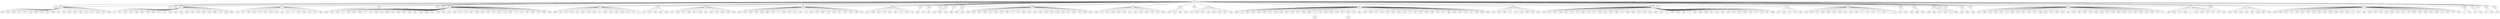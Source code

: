 graph G {
"178";
"191";
"396";
"88";
"225";
"350";
"311";
"135";
"341";
"448";
"208";
"9";
"391";
"226";
"7";
"66";
"249";
"24";
"182";
"301";
"331";
"188";
"94";
"106";
"224";
"351";
"358";
"394";
"399";
"339";
"50";
"132";
"470";
"123";
"424";
"28";
"300";
"298";
"367";
"131";
"89";
"412";
"200";
"257";
"153";
"222";
"78";
"205";
"82";
"149";
"333";
"141";
"138";
"231";
"217";
"158";
"56";
"228";
"201";
"449";
"345";
"209";
"245";
"417";
"377";
"169";
"32";
"179";
"139";
"317";
"282";
"458";
"262";
"133";
"491";
"253";
"202";
"114";
"43";
"472";
"218";
"229";
"18";
"211";
"455";
"232";
"214";
"328";
"411";
"23";
"100";
"237";
"383";
"97";
"364";
"393";
"416";
"19";
"302";
"194";
"198";
"401";
"8";
"439";
"421";
"260";
"407";
"349";
"241";
"387";
"79";
"471";
"156";
"432";
"294";
"388";
"461";
"442";
"322";
"1";
"33";
"366";
"487";
"248";
"52";
"177";
"90";
"186";
"426";
"480";
"6";
"63";
"285";
"382";
"3";
"266";
"452";
"493";
"406";
"233";
"436";
"496";
"318";
"386";
"357";
"65";
"360";
"203";
"115";
"482";
"263";
"429";
"274";
"22";
"238";
"338";
"30";
"165";
"185";
"112";
"239";
"295";
"220";
"196";
"180";
"408";
"181";
"433";
"275";
"310";
"46";
"72";
"287";
"39";
"41";
"361";
"378";
"250";
"113";
"271";
"327";
"98";
"374";
"451";
"164";
"243";
"189";
"466";
"462";
"101";
"163";
"213";
"25";
"223";
"356";
"457";
"76";
"160";
"299";
"365";
"184";
"434";
"48";
"144";
"323";
"463";
"75";
"309";
"353";
"20";
"497";
"236";
"244";
"161";
"128";
"479";
"143";
"441";
"344";
"210";
"454";
"103";
"71";
"284";
"438";
"174";
"355";
"435";
"120";
"423";
"195";
"172";
"293";
"469";
"330";
"277";
"221";
"370";
"21";
"392";
"291";
"402";
"348";
"488";
"375";
"276";
"70";
"362";
"51";
"376";
"5";
"437";
"37";
"118";
"422";
"476";
"380";
"498";
"259";
"324";
"122";
"265";
"27";
"379";
"460";
"314";
"167";
"352";
"431";
"289";
"199";
"62";
"13";
"155";
"145";
"335";
"110";
"40";
"93";
"227";
"325";
"64";
"42";
"347";
"117";
"108";
"176";
"35";
"105";
"389";
"494";
"474";
"478";
"321";
"206";
"404";
"47";
"255";
"381";
"258";
"235";
"495";
"83";
"368";
"288";
"187";
"281";
"304";
"219";
"385";
"104";
"267";
"272";
"296";
"413";
"418";
"410";
"125";
"107";
"95";
"119";
"286";
"467";
"38";
"319";
"405";
"166";
"124";
"485";
"150";
"484";
"69";
"140";
"343";
"359";
"60";
"354";
"430";
"306";
"49";
"303";
"192";
"216";
"395";
"492";
"445";
"61";
"96";
"86";
"230";
"67";
"337";
"320";
"173";
"151";
"34";
"31";
"489";
"154";
"175";
"102";
"242";
"477";
"475";
"363";
"171";
"251";
"12";
"4";
"427";
"453";
"336";
"278";
"444";
"215";
"136";
"428";
"234";
"340";
"129";
"246";
"92";
"26";
"17";
"84";
"400";
"142";
"81";
"130";
"240";
"14";
"16";
"247";
"372";
"464";
"342";
"116";
"146";
"147";
"91";
"159";
"403";
"440";
"315";
"483";
"170";
"307";
"207";
"36";
"499";
"261";
"456";
"481";
"465";
"157";
"425";
"415";
"292";
"420";
"384";
"68";
"373";
"283";
"59";
"419";
"390";
"264";
"269";
"127";
"409";
"74";
"450";
"15";
"490";
"10";
"279";
"53";
"197";
"371";
"193";
"111";
"254";
"134";
"44";
"137";
"121";
"316";
"447";
"73";
"346";
"334";
"468";
"312";
"414";
"45";
"305";
"486";
"297";
"326";
"0";
"183";
"126";
"55";
"162";
"308";
"190";
"313";
"473";
"273";
"168";
"148";
"252";
"29";
"204";
"77";
"11";
"109";
"446";
"80";
"332";
"212";
"99";
"398";
"85";
"58";
"57";
"443";
"280";
"397";
"329";
"2";
"369";
"268";
"459";
"290";
"256";
"87";
"270";
"54";
"152";
    "199" -- "309";
    "303" -- "173";
    "472" -- "139";
    "466" -- "348";
    "466" -- "494";
    "199" -- "2";
    "377" -- "50";
    "142" -- "101";
    "186" -- "158";
    "70" -- "72";
    "142" -- "113";
    "401" -- "190";
    "161" -- "369";
    "462" -- "248";
    "12" -- "106";
    "480" -- "39";
    "303" -- "334";
    "472" -- "55";
    "441" -- "461";
    "421" -- "188";
    "20" -- "278";
    "161" -- "318";
    "377" -- "390";
    "161" -- "409";
    "441" -- "427";
    "303" -- "250";
    "142" -- "82";
    "421" -- "213";
    "161" -- "221";
    "161" -- "366";
    "421" -- "307";
    "16" -- "253";
    "303" -- "444";
    "142" -- "371";
    "322" -- "165";
    "16" -- "354";
    "441" -- "292";
    "191" -- "495";
    "12" -- "212";
    "199" -- "95";
    "70" -- "241";
    "20" -- "179";
    "161" -- "277";
    "401" -- "230";
    "16" -- "26";
    "161" -- "228";
    "161" -- "84";
    "401" -- "74";
    "441" -- "408";
    "161" -- "147";
    "191" -- "131";
    "12" -- "293";
    "161" -- "399";
    "142" -- "16";
    "20" -- "415";
    "377" -- "232";
    "441" -- "306";
    "421" -- "151";
    "303" -- "252";
    "101" -- "167";
    "466" -- "209";
    "16" -- "222";
    "462" -- "256";
    "401" -- "244";
    "377" -- "107";
    "70" -- "86";
    "233" -- "258";
    "142" -- "161";
    "480" -- "3";
    "303" -- "327";
    "303" -- "30";
    "441" -- "56";
    "142" -- "231";
    "472" -- "236";
    "16" -- "108";
    "441" -- "422";
    "16" -- "202";
    "401" -- "360";
    "421" -- "48";
    "161" -- "144";
    "480" -- "76";
    "421" -- "373";
    "441" -- "351";
    "186" -- "183";
    "142" -- "105";
    "142" -- "462";
    "464" -- "66";
    "142" -- "185";
    "191" -- "75";
    "142" -- "398";
    "16" -- "389";
    "466" -- "340";
    "16" -- "493";
    "303" -- "419";
    "441" -- "438";
    "466" -- "164";
    "6" -- "442";
    "199" -- "498";
    "161" -- "47";
    "161" -- "123";
    "441" -- "323";
    "480" -- "388";
    "472" -- "110";
    "161" -- "324";
    "401" -- "488";
    "401" -- "301";
    "356" -- "226";
    "466" -- "195";
    "191" -- "218";
    "368" -- "393";
    "303" -- "125";
    "416" -- "194";
    "401" -- "90";
    "142" -- "413";
    "199" -- "397";
    "462" -- "19";
    "377" -- "402";
    "199" -- "114";
    "441" -- "37";
    "128" -- "129";
    "142" -- "416";
    "16" -- "439";
    "377" -- "479";
    "401" -- "122";
    "115" -- "242";
    "20" -- "370";
    "401" -- "458";
    "161" -- "287";
    "472" -- "4";
    "16" -- "382";
    "191" -- "156";
    "142" -- "464";
    "186" -- "184";
    "142" -- "303";
    "16" -- "18";
    "191" -- "436";
    "16" -- "201";
    "480" -- "260";
    "401" -- "9";
    "480" -- "350";
    "191" -- "34";
    "441" -- "154";
    "142" -- "322";
    "161" -- "345";
    "441" -- "208";
    "105" -- "237";
    "401" -- "245";
    "441" -- "363";
    "16" -- "499";
    "199" -- "319";
    "480" -- "283";
    "161" -- "497";
    "16" -- "85";
    "161" -- "197";
    "462" -- "418";
    "142" -- "401";
    "17" -- "96";
    "16" -- "124";
    "233" -- "361";
    "401" -- "454";
    "377" -- "133";
    "401" -- "120";
    "462" -- "155";
    "466" -- "269";
    "17" -- "246";
    "17" -- "457";
    "480" -- "452";
    "377" -- "485";
    "12" -- "353";
    "128" -- "51";
    "472" -- "171";
    "441" -- "206";
    "16" -- "69";
    "472" -- "282";
    "377" -- "406";
    "421" -- "420";
    "466" -- "308";
    "16" -- "270";
    "161" -- "344";
    "413" -- "352";
    "161" -- "356";
    "421" -- "343";
    "191" -- "313";
    "401" -- "118";
    "480" -- "254";
    "142" -- "321";
    "480" -- "192";
    "16" -- "49";
    "401" -- "189";
    "322" -- "426";
    "421" -- "94";
    "16" -- "15";
    "303" -- "286";
    "421" -- "380";
    "70" -- "387";
    "441" -- "482";
    "142" -- "302";
    "480" -- "289";
    "191" -- "381";
    "421" -- "53";
    "466" -- "42";
    "322" -- "492";
    "199" -- "0";
    "368" -- "249";
    "191" -- "467";
    "101" -- "490";
    "377" -- "38";
    "142" -- "336";
    "401" -- "432";
    "441" -- "91";
    "377" -- "383";
    "322" -- "384";
    "161" -- "137";
    "462" -- "407";
    "401" -- "130";
    "377" -- "446";
    "16" -- "146";
    "199" -- "412";
    "191" -- "281";
    "142" -- "191";
    "142" -- "434";
    "142" -- "46";
    "401" -- "98";
    "441" -- "391";
    "142" -- "20";
    "142" -- "199";
    "186" -- "196";
    "303" -- "181";
    "480" -- "200";
    "128" -- "330";
    "12" -- "1";
    "462" -- "103";
    "17" -- "168";
    "401" -- "259";
    "421" -- "275";
    "142" -- "119";
    "480" -- "300";
    "142" -- "304";
    "186" -- "471";
    "128" -- "473";
    "191" -- "109";
    "191" -- "477";
    "441" -- "280";
    "443" -- "204";
    "161" -- "431";
    "233" -- "386";
    "198" -- "295";
    "303" -- "60";
    "441" -- "68";
    "16" -- "220";
    "199" -- "11";
    "377" -- "320";
    "466" -- "394";
    "16" -- "214";
    "368" -- "65";
    "401" -- "79";
    "128" -- "272";
    "161" -- "410";
    "371" -- "43";
    "466" -- "487";
    "17" -- "325";
    "161" -- "328";
    "161" -- "6";
    "161" -- "63";
    "401" -- "430";
    "441" -- "265";
    "371" -- "474";
    "480" -- "61";
    "303" -- "116";
    "472" -- "32";
    "377" -- "150";
    "16" -- "400";
    "401" -- "375";
    "161" -- "217";
    "401" -- "456";
    "142" -- "377";
    "441" -- "437";
    "421" -- "376";
    "441" -- "27";
    "401" -- "35";
    "401" -- "145";
    "303" -- "10";
    "421" -- "13";
    "16" -- "266";
    "20" -- "362";
    "462" -- "175";
    "128" -- "159";
    "46" -- "203";
    "441" -- "476";
    "441" -- "88";
    "12" -- "364";
    "161" -- "176";
    "17" -- "100";
    "466" -- "134";
    "322" -- "28";
    "191" -- "298";
    "142" -- "186";
    "303" -- "149";
    "466" -- "255";
    "20" -- "450";
    "233" -- "279";
    "466" -- "5";
    "142" -- "443";
    "429" -- "335";
    "336" -- "447";
    "368" -- "54";
    "161" -- "469";
    "199" -- "478";
    "142" -- "271";
    "271" -- "367";
    "480" -- "41";
    "303" -- "148";
    "441" -- "22";
    "303" -- "372";
    "142" -- "466";
    "464" -- "7";
    "142" -- "480";
    "142" -- "178";
    "142" -- "12";
    "480" -- "291";
    "161" -- "24";
    "142" -- "472";
    "20" -- "285";
    "413" -- "468";
    "16" -- "215";
    "441" -- "417";
    "16" -- "403";
    "46" -- "463";
    "303" -- "193";
    "303" -- "395";
    "199" -- "235";
    "303" -- "58";
    "199" -- "87";
    "472" -- "331";
    "161" -- "310";
    "401" -- "8";
    "401" -- "297";
    "472" -- "379";
    "303" -- "349";
    "401" -- "305";
    "186" -- "342";
    "191" -- "273";
    "142" -- "21";
    "466" -- "435";
    "377" -- "127";
    "466" -- "332";
    "462" -- "263";
    "480" -- "99";
    "186" -- "329";
    "304" -- "483";
    "128" -- "261";
    "472" -- "44";
    "401" -- "234";
    "46" -- "102";
    "466" -- "25";
    "186" -- "251";
    "142" -- "17";
    "377" -- "299";
    "191" -- "224";
    "271" -- "475";
    "233" -- "45";
    "480" -- "216";
    "441" -- "311";
    "303" -- "136";
    "142" -- "128";
    "161" -- "276";
    "441" -- "257";
    "191" -- "180";
    "128" -- "433";
    "16" -- "71";
    "142" -- "198";
    "199" -- "126";
    "441" -- "80";
    "142" -- "115";
    "231" -- "40";
    "161" -- "73";
    "401" -- "268";
    "466" -- "36";
    "161" -- "294";
    "17" -- "455";
    "441" -- "284";
    "161" -- "346";
    "462" -- "262";
    "377" -- "484";
    "466" -- "170";
    "16" -- "424";
    "191" -- "238";
    "441" -- "211";
    "161" -- "166";
    "421" -- "423";
    "161" -- "470";
    "303" -- "358";
    "377" -- "172";
    "398" -- "357";
    "12" -- "92";
    "303" -- "64";
    "466" -- "445";
    "441" -- "338";
    "161" -- "83";
    "199" -- "359";
    "480" -- "182";
    "191" -- "317";
    "16" -- "347";
    "303" -- "23";
    "401" -- "14";
    "421" -- "77";
    "303" -- "160";
    "119" -- "428";
    "233" -- "31";
    "17" -- "264";
    "441" -- "153";
    "70" -- "316";
    "480" -- "378";
    "105" -- "227";
    "303" -- "225";
    "16" -- "219";
    "186" -- "163";
    "377" -- "290";
    "466" -- "140";
    "113" -- "460";
    "161" -- "481";
    "191" -- "341";
    "401" -- "117";
    "462" -- "62";
    "128" -- "112";
    "321" -- "205";
    "16" -- "78";
    "233" -- "174";
    "161" -- "448";
    "199" -- "29";
    "377" -- "425";
    "142" -- "421";
    "441" -- "121";
    "16" -- "339";
    "303" -- "169";
    "441" -- "223";
    "321" -- "489";
    "368" -- "243";
    "186" -- "141";
    "161" -- "491";
    "101" -- "152";
    "441" -- "67";
    "472" -- "93";
    "472" -- "440";
    "12" -- "97";
    "398" -- "177";
    "142" -- "104";
    "233" -- "392";
    "441" -- "157";
    "142" -- "233";
    "441" -- "296";
    "303" -- "465";
    "16" -- "162";
    "441" -- "229";
    "462" -- "405";
    "429" -- "33";
    "161" -- "333";
    "12" -- "449";
    "401" -- "486";
    "142" -- "368";
    "142" -- "429";
    "16" -- "207";
    "12" -- "314";
    "303" -- "138";
    "303" -- "57";
    "321" -- "453";
    "303" -- "288";
    "401" -- "312";
    "441" -- "111";
    "303" -- "385";
    "142" -- "70";
    "161" -- "187";
    "401" -- "396";
    "186" -- "404";
    "472" -- "81";
    "142" -- "441";
    "480" -- "52";
    "186" -- "451";
    "480" -- "355";
    "466" -- "59";
    "401" -- "267";
    "466" -- "315";
    "142" -- "414";
    "20" -- "374";
    "303" -- "210";
    "441" -- "135";
    "377" -- "239";
    "101" -- "143";
    "233" -- "132";
    "401" -- "240";
    "161" -- "411";
    "161" -- "326";
    "480" -- "337";
    "462" -- "247";
    "161" -- "496";
    "401" -- "365";
    "199" -- "89";
    "472" -- "274";
    "472" -- "459";
}
